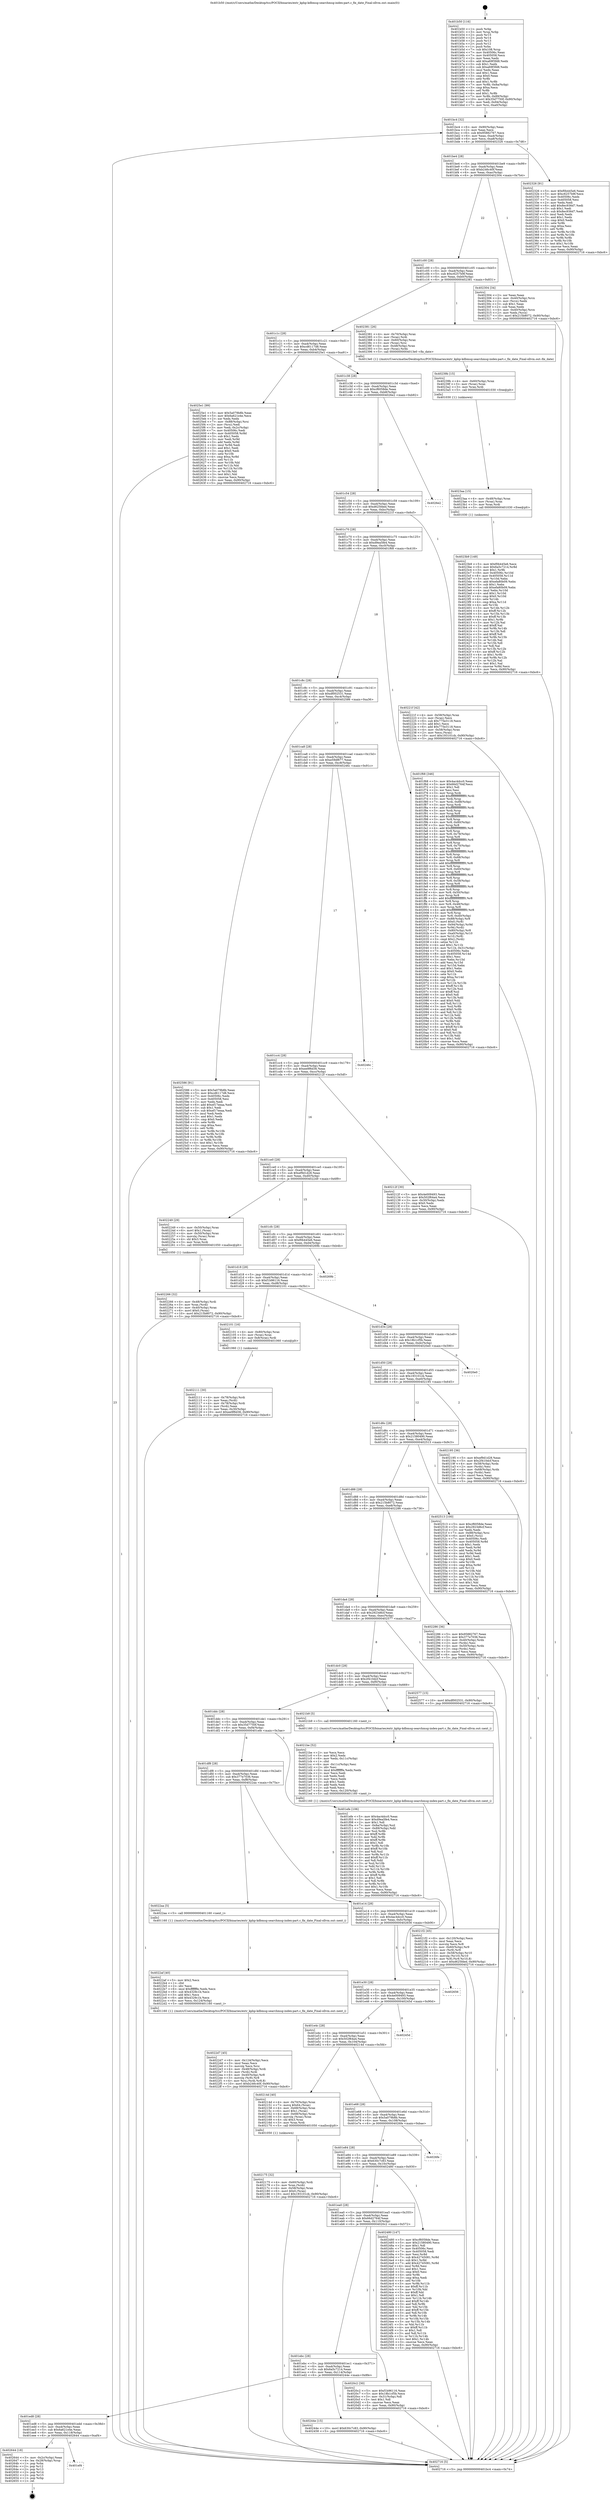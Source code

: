 digraph "0x401b50" {
  label = "0x401b50 (/mnt/c/Users/mathe/Desktop/tcc/POCII/binaries/extr_kphp-kdbmsg-searchmsg-index-part.c_fix_date_Final-ollvm.out::main(0))"
  labelloc = "t"
  node[shape=record]

  Entry [label="",width=0.3,height=0.3,shape=circle,fillcolor=black,style=filled]
  "0x401bc4" [label="{
     0x401bc4 [32]\l
     | [instrs]\l
     &nbsp;&nbsp;0x401bc4 \<+6\>: mov -0x90(%rbp),%eax\l
     &nbsp;&nbsp;0x401bca \<+2\>: mov %eax,%ecx\l
     &nbsp;&nbsp;0x401bcc \<+6\>: sub $0x95882767,%ecx\l
     &nbsp;&nbsp;0x401bd2 \<+6\>: mov %eax,-0xa4(%rbp)\l
     &nbsp;&nbsp;0x401bd8 \<+6\>: mov %ecx,-0xa8(%rbp)\l
     &nbsp;&nbsp;0x401bde \<+6\>: je 0000000000402326 \<main+0x7d6\>\l
  }"]
  "0x402326" [label="{
     0x402326 [91]\l
     | [instrs]\l
     &nbsp;&nbsp;0x402326 \<+5\>: mov $0xf0b445e6,%eax\l
     &nbsp;&nbsp;0x40232b \<+5\>: mov $0xc6257b9f,%ecx\l
     &nbsp;&nbsp;0x402330 \<+7\>: mov 0x40506c,%edx\l
     &nbsp;&nbsp;0x402337 \<+7\>: mov 0x405058,%esi\l
     &nbsp;&nbsp;0x40233e \<+2\>: mov %edx,%edi\l
     &nbsp;&nbsp;0x402340 \<+6\>: add $0x8ec936d7,%edi\l
     &nbsp;&nbsp;0x402346 \<+3\>: sub $0x1,%edi\l
     &nbsp;&nbsp;0x402349 \<+6\>: sub $0x8ec936d7,%edi\l
     &nbsp;&nbsp;0x40234f \<+3\>: imul %edi,%edx\l
     &nbsp;&nbsp;0x402352 \<+3\>: and $0x1,%edx\l
     &nbsp;&nbsp;0x402355 \<+3\>: cmp $0x0,%edx\l
     &nbsp;&nbsp;0x402358 \<+4\>: sete %r8b\l
     &nbsp;&nbsp;0x40235c \<+3\>: cmp $0xa,%esi\l
     &nbsp;&nbsp;0x40235f \<+4\>: setl %r9b\l
     &nbsp;&nbsp;0x402363 \<+3\>: mov %r8b,%r10b\l
     &nbsp;&nbsp;0x402366 \<+3\>: and %r9b,%r10b\l
     &nbsp;&nbsp;0x402369 \<+3\>: xor %r9b,%r8b\l
     &nbsp;&nbsp;0x40236c \<+3\>: or %r8b,%r10b\l
     &nbsp;&nbsp;0x40236f \<+4\>: test $0x1,%r10b\l
     &nbsp;&nbsp;0x402373 \<+3\>: cmovne %ecx,%eax\l
     &nbsp;&nbsp;0x402376 \<+6\>: mov %eax,-0x90(%rbp)\l
     &nbsp;&nbsp;0x40237c \<+5\>: jmp 0000000000402716 \<main+0xbc6\>\l
  }"]
  "0x401be4" [label="{
     0x401be4 [28]\l
     | [instrs]\l
     &nbsp;&nbsp;0x401be4 \<+5\>: jmp 0000000000401be9 \<main+0x99\>\l
     &nbsp;&nbsp;0x401be9 \<+6\>: mov -0xa4(%rbp),%eax\l
     &nbsp;&nbsp;0x401bef \<+5\>: sub $0xb246c40f,%eax\l
     &nbsp;&nbsp;0x401bf4 \<+6\>: mov %eax,-0xac(%rbp)\l
     &nbsp;&nbsp;0x401bfa \<+6\>: je 0000000000402304 \<main+0x7b4\>\l
  }"]
  Exit [label="",width=0.3,height=0.3,shape=circle,fillcolor=black,style=filled,peripheries=2]
  "0x402304" [label="{
     0x402304 [34]\l
     | [instrs]\l
     &nbsp;&nbsp;0x402304 \<+2\>: xor %eax,%eax\l
     &nbsp;&nbsp;0x402306 \<+4\>: mov -0x40(%rbp),%rcx\l
     &nbsp;&nbsp;0x40230a \<+2\>: mov (%rcx),%edx\l
     &nbsp;&nbsp;0x40230c \<+3\>: sub $0x1,%eax\l
     &nbsp;&nbsp;0x40230f \<+2\>: sub %eax,%edx\l
     &nbsp;&nbsp;0x402311 \<+4\>: mov -0x40(%rbp),%rcx\l
     &nbsp;&nbsp;0x402315 \<+2\>: mov %edx,(%rcx)\l
     &nbsp;&nbsp;0x402317 \<+10\>: movl $0x215b8072,-0x90(%rbp)\l
     &nbsp;&nbsp;0x402321 \<+5\>: jmp 0000000000402716 \<main+0xbc6\>\l
  }"]
  "0x401c00" [label="{
     0x401c00 [28]\l
     | [instrs]\l
     &nbsp;&nbsp;0x401c00 \<+5\>: jmp 0000000000401c05 \<main+0xb5\>\l
     &nbsp;&nbsp;0x401c05 \<+6\>: mov -0xa4(%rbp),%eax\l
     &nbsp;&nbsp;0x401c0b \<+5\>: sub $0xc6257b9f,%eax\l
     &nbsp;&nbsp;0x401c10 \<+6\>: mov %eax,-0xb0(%rbp)\l
     &nbsp;&nbsp;0x401c16 \<+6\>: je 0000000000402381 \<main+0x831\>\l
  }"]
  "0x401ef4" [label="{
     0x401ef4\l
  }", style=dashed]
  "0x402381" [label="{
     0x402381 [26]\l
     | [instrs]\l
     &nbsp;&nbsp;0x402381 \<+4\>: mov -0x70(%rbp),%rax\l
     &nbsp;&nbsp;0x402385 \<+3\>: mov (%rax),%rdi\l
     &nbsp;&nbsp;0x402388 \<+4\>: mov -0x60(%rbp),%rax\l
     &nbsp;&nbsp;0x40238c \<+3\>: mov (%rax),%rsi\l
     &nbsp;&nbsp;0x40238f \<+4\>: mov -0x48(%rbp),%rax\l
     &nbsp;&nbsp;0x402393 \<+3\>: mov (%rax),%rdx\l
     &nbsp;&nbsp;0x402396 \<+5\>: call 00000000004013e0 \<fix_date\>\l
     | [calls]\l
     &nbsp;&nbsp;0x4013e0 \{1\} (/mnt/c/Users/mathe/Desktop/tcc/POCII/binaries/extr_kphp-kdbmsg-searchmsg-index-part.c_fix_date_Final-ollvm.out::fix_date)\l
  }"]
  "0x401c1c" [label="{
     0x401c1c [28]\l
     | [instrs]\l
     &nbsp;&nbsp;0x401c1c \<+5\>: jmp 0000000000401c21 \<main+0xd1\>\l
     &nbsp;&nbsp;0x401c21 \<+6\>: mov -0xa4(%rbp),%eax\l
     &nbsp;&nbsp;0x401c27 \<+5\>: sub $0xcd6117d8,%eax\l
     &nbsp;&nbsp;0x401c2c \<+6\>: mov %eax,-0xb4(%rbp)\l
     &nbsp;&nbsp;0x401c32 \<+6\>: je 00000000004025e1 \<main+0xa91\>\l
  }"]
  "0x402644" [label="{
     0x402644 [18]\l
     | [instrs]\l
     &nbsp;&nbsp;0x402644 \<+3\>: mov -0x2c(%rbp),%eax\l
     &nbsp;&nbsp;0x402647 \<+4\>: lea -0x28(%rbp),%rsp\l
     &nbsp;&nbsp;0x40264b \<+1\>: pop %rbx\l
     &nbsp;&nbsp;0x40264c \<+2\>: pop %r12\l
     &nbsp;&nbsp;0x40264e \<+2\>: pop %r13\l
     &nbsp;&nbsp;0x402650 \<+2\>: pop %r14\l
     &nbsp;&nbsp;0x402652 \<+2\>: pop %r15\l
     &nbsp;&nbsp;0x402654 \<+1\>: pop %rbp\l
     &nbsp;&nbsp;0x402655 \<+1\>: ret\l
  }"]
  "0x4025e1" [label="{
     0x4025e1 [99]\l
     | [instrs]\l
     &nbsp;&nbsp;0x4025e1 \<+5\>: mov $0x5a079b8b,%eax\l
     &nbsp;&nbsp;0x4025e6 \<+5\>: mov $0x6a621e4e,%ecx\l
     &nbsp;&nbsp;0x4025eb \<+2\>: xor %edx,%edx\l
     &nbsp;&nbsp;0x4025ed \<+7\>: mov -0x88(%rbp),%rsi\l
     &nbsp;&nbsp;0x4025f4 \<+2\>: mov (%rsi),%edi\l
     &nbsp;&nbsp;0x4025f6 \<+3\>: mov %edi,-0x2c(%rbp)\l
     &nbsp;&nbsp;0x4025f9 \<+7\>: mov 0x40506c,%edi\l
     &nbsp;&nbsp;0x402600 \<+8\>: mov 0x405058,%r8d\l
     &nbsp;&nbsp;0x402608 \<+3\>: sub $0x1,%edx\l
     &nbsp;&nbsp;0x40260b \<+3\>: mov %edi,%r9d\l
     &nbsp;&nbsp;0x40260e \<+3\>: add %edx,%r9d\l
     &nbsp;&nbsp;0x402611 \<+4\>: imul %r9d,%edi\l
     &nbsp;&nbsp;0x402615 \<+3\>: and $0x1,%edi\l
     &nbsp;&nbsp;0x402618 \<+3\>: cmp $0x0,%edi\l
     &nbsp;&nbsp;0x40261b \<+4\>: sete %r10b\l
     &nbsp;&nbsp;0x40261f \<+4\>: cmp $0xa,%r8d\l
     &nbsp;&nbsp;0x402623 \<+4\>: setl %r11b\l
     &nbsp;&nbsp;0x402627 \<+3\>: mov %r10b,%bl\l
     &nbsp;&nbsp;0x40262a \<+3\>: and %r11b,%bl\l
     &nbsp;&nbsp;0x40262d \<+3\>: xor %r11b,%r10b\l
     &nbsp;&nbsp;0x402630 \<+3\>: or %r10b,%bl\l
     &nbsp;&nbsp;0x402633 \<+3\>: test $0x1,%bl\l
     &nbsp;&nbsp;0x402636 \<+3\>: cmovne %ecx,%eax\l
     &nbsp;&nbsp;0x402639 \<+6\>: mov %eax,-0x90(%rbp)\l
     &nbsp;&nbsp;0x40263f \<+5\>: jmp 0000000000402716 \<main+0xbc6\>\l
  }"]
  "0x401c38" [label="{
     0x401c38 [28]\l
     | [instrs]\l
     &nbsp;&nbsp;0x401c38 \<+5\>: jmp 0000000000401c3d \<main+0xed\>\l
     &nbsp;&nbsp;0x401c3d \<+6\>: mov -0xa4(%rbp),%eax\l
     &nbsp;&nbsp;0x401c43 \<+5\>: sub $0xcf6058de,%eax\l
     &nbsp;&nbsp;0x401c48 \<+6\>: mov %eax,-0xb8(%rbp)\l
     &nbsp;&nbsp;0x401c4e \<+6\>: je 00000000004026e2 \<main+0xb92\>\l
  }"]
  "0x401ed8" [label="{
     0x401ed8 [28]\l
     | [instrs]\l
     &nbsp;&nbsp;0x401ed8 \<+5\>: jmp 0000000000401edd \<main+0x38d\>\l
     &nbsp;&nbsp;0x401edd \<+6\>: mov -0xa4(%rbp),%eax\l
     &nbsp;&nbsp;0x401ee3 \<+5\>: sub $0x6a621e4e,%eax\l
     &nbsp;&nbsp;0x401ee8 \<+6\>: mov %eax,-0x118(%rbp)\l
     &nbsp;&nbsp;0x401eee \<+6\>: je 0000000000402644 \<main+0xaf4\>\l
  }"]
  "0x4026e2" [label="{
     0x4026e2\l
  }", style=dashed]
  "0x401c54" [label="{
     0x401c54 [28]\l
     | [instrs]\l
     &nbsp;&nbsp;0x401c54 \<+5\>: jmp 0000000000401c59 \<main+0x109\>\l
     &nbsp;&nbsp;0x401c59 \<+6\>: mov -0xa4(%rbp),%eax\l
     &nbsp;&nbsp;0x401c5f \<+5\>: sub $0xd625fded,%eax\l
     &nbsp;&nbsp;0x401c64 \<+6\>: mov %eax,-0xbc(%rbp)\l
     &nbsp;&nbsp;0x401c6a \<+6\>: je 000000000040221f \<main+0x6cf\>\l
  }"]
  "0x40244e" [label="{
     0x40244e [15]\l
     | [instrs]\l
     &nbsp;&nbsp;0x40244e \<+10\>: movl $0x630c7c83,-0x90(%rbp)\l
     &nbsp;&nbsp;0x402458 \<+5\>: jmp 0000000000402716 \<main+0xbc6\>\l
  }"]
  "0x40221f" [label="{
     0x40221f [42]\l
     | [instrs]\l
     &nbsp;&nbsp;0x40221f \<+4\>: mov -0x58(%rbp),%rax\l
     &nbsp;&nbsp;0x402223 \<+2\>: mov (%rax),%ecx\l
     &nbsp;&nbsp;0x402225 \<+6\>: sub $0x775e3118,%ecx\l
     &nbsp;&nbsp;0x40222b \<+3\>: add $0x1,%ecx\l
     &nbsp;&nbsp;0x40222e \<+6\>: add $0x775e3118,%ecx\l
     &nbsp;&nbsp;0x402234 \<+4\>: mov -0x58(%rbp),%rax\l
     &nbsp;&nbsp;0x402238 \<+2\>: mov %ecx,(%rax)\l
     &nbsp;&nbsp;0x40223a \<+10\>: movl $0x193101cb,-0x90(%rbp)\l
     &nbsp;&nbsp;0x402244 \<+5\>: jmp 0000000000402716 \<main+0xbc6\>\l
  }"]
  "0x401c70" [label="{
     0x401c70 [28]\l
     | [instrs]\l
     &nbsp;&nbsp;0x401c70 \<+5\>: jmp 0000000000401c75 \<main+0x125\>\l
     &nbsp;&nbsp;0x401c75 \<+6\>: mov -0xa4(%rbp),%eax\l
     &nbsp;&nbsp;0x401c7b \<+5\>: sub $0xd9ea5fe4,%eax\l
     &nbsp;&nbsp;0x401c80 \<+6\>: mov %eax,-0xc0(%rbp)\l
     &nbsp;&nbsp;0x401c86 \<+6\>: je 0000000000401f68 \<main+0x418\>\l
  }"]
  "0x4023b9" [label="{
     0x4023b9 [149]\l
     | [instrs]\l
     &nbsp;&nbsp;0x4023b9 \<+5\>: mov $0xf0b445e6,%ecx\l
     &nbsp;&nbsp;0x4023be \<+6\>: mov $0x6a5c7214,%r8d\l
     &nbsp;&nbsp;0x4023c4 \<+3\>: mov $0x1,%r9b\l
     &nbsp;&nbsp;0x4023c7 \<+8\>: mov 0x40506c,%r10d\l
     &nbsp;&nbsp;0x4023cf \<+8\>: mov 0x405058,%r11d\l
     &nbsp;&nbsp;0x4023d7 \<+3\>: mov %r10d,%ebx\l
     &nbsp;&nbsp;0x4023da \<+6\>: add $0xefa80b09,%ebx\l
     &nbsp;&nbsp;0x4023e0 \<+3\>: sub $0x1,%ebx\l
     &nbsp;&nbsp;0x4023e3 \<+6\>: sub $0xefa80b09,%ebx\l
     &nbsp;&nbsp;0x4023e9 \<+4\>: imul %ebx,%r10d\l
     &nbsp;&nbsp;0x4023ed \<+4\>: and $0x1,%r10d\l
     &nbsp;&nbsp;0x4023f1 \<+4\>: cmp $0x0,%r10d\l
     &nbsp;&nbsp;0x4023f5 \<+4\>: sete %r14b\l
     &nbsp;&nbsp;0x4023f9 \<+4\>: cmp $0xa,%r11d\l
     &nbsp;&nbsp;0x4023fd \<+4\>: setl %r15b\l
     &nbsp;&nbsp;0x402401 \<+3\>: mov %r14b,%r12b\l
     &nbsp;&nbsp;0x402404 \<+4\>: xor $0xff,%r12b\l
     &nbsp;&nbsp;0x402408 \<+3\>: mov %r15b,%r13b\l
     &nbsp;&nbsp;0x40240b \<+4\>: xor $0xff,%r13b\l
     &nbsp;&nbsp;0x40240f \<+4\>: xor $0x1,%r9b\l
     &nbsp;&nbsp;0x402413 \<+3\>: mov %r12b,%al\l
     &nbsp;&nbsp;0x402416 \<+2\>: and $0xff,%al\l
     &nbsp;&nbsp;0x402418 \<+3\>: and %r9b,%r14b\l
     &nbsp;&nbsp;0x40241b \<+3\>: mov %r13b,%dl\l
     &nbsp;&nbsp;0x40241e \<+3\>: and $0xff,%dl\l
     &nbsp;&nbsp;0x402421 \<+3\>: and %r9b,%r15b\l
     &nbsp;&nbsp;0x402424 \<+3\>: or %r14b,%al\l
     &nbsp;&nbsp;0x402427 \<+3\>: or %r15b,%dl\l
     &nbsp;&nbsp;0x40242a \<+2\>: xor %dl,%al\l
     &nbsp;&nbsp;0x40242c \<+3\>: or %r13b,%r12b\l
     &nbsp;&nbsp;0x40242f \<+4\>: xor $0xff,%r12b\l
     &nbsp;&nbsp;0x402433 \<+4\>: or $0x1,%r9b\l
     &nbsp;&nbsp;0x402437 \<+3\>: and %r9b,%r12b\l
     &nbsp;&nbsp;0x40243a \<+3\>: or %r12b,%al\l
     &nbsp;&nbsp;0x40243d \<+2\>: test $0x1,%al\l
     &nbsp;&nbsp;0x40243f \<+4\>: cmovne %r8d,%ecx\l
     &nbsp;&nbsp;0x402443 \<+6\>: mov %ecx,-0x90(%rbp)\l
     &nbsp;&nbsp;0x402449 \<+5\>: jmp 0000000000402716 \<main+0xbc6\>\l
  }"]
  "0x401f68" [label="{
     0x401f68 [346]\l
     | [instrs]\l
     &nbsp;&nbsp;0x401f68 \<+5\>: mov $0x4ac4dcc0,%eax\l
     &nbsp;&nbsp;0x401f6d \<+5\>: mov $0x66d2764f,%ecx\l
     &nbsp;&nbsp;0x401f72 \<+2\>: mov $0x1,%dl\l
     &nbsp;&nbsp;0x401f74 \<+2\>: xor %esi,%esi\l
     &nbsp;&nbsp;0x401f76 \<+3\>: mov %rsp,%rdi\l
     &nbsp;&nbsp;0x401f79 \<+4\>: add $0xfffffffffffffff0,%rdi\l
     &nbsp;&nbsp;0x401f7d \<+3\>: mov %rdi,%rsp\l
     &nbsp;&nbsp;0x401f80 \<+7\>: mov %rdi,-0x88(%rbp)\l
     &nbsp;&nbsp;0x401f87 \<+3\>: mov %rsp,%rdi\l
     &nbsp;&nbsp;0x401f8a \<+4\>: add $0xfffffffffffffff0,%rdi\l
     &nbsp;&nbsp;0x401f8e \<+3\>: mov %rdi,%rsp\l
     &nbsp;&nbsp;0x401f91 \<+3\>: mov %rsp,%r8\l
     &nbsp;&nbsp;0x401f94 \<+4\>: add $0xfffffffffffffff0,%r8\l
     &nbsp;&nbsp;0x401f98 \<+3\>: mov %r8,%rsp\l
     &nbsp;&nbsp;0x401f9b \<+4\>: mov %r8,-0x80(%rbp)\l
     &nbsp;&nbsp;0x401f9f \<+3\>: mov %rsp,%r8\l
     &nbsp;&nbsp;0x401fa2 \<+4\>: add $0xfffffffffffffff0,%r8\l
     &nbsp;&nbsp;0x401fa6 \<+3\>: mov %r8,%rsp\l
     &nbsp;&nbsp;0x401fa9 \<+4\>: mov %r8,-0x78(%rbp)\l
     &nbsp;&nbsp;0x401fad \<+3\>: mov %rsp,%r8\l
     &nbsp;&nbsp;0x401fb0 \<+4\>: add $0xfffffffffffffff0,%r8\l
     &nbsp;&nbsp;0x401fb4 \<+3\>: mov %r8,%rsp\l
     &nbsp;&nbsp;0x401fb7 \<+4\>: mov %r8,-0x70(%rbp)\l
     &nbsp;&nbsp;0x401fbb \<+3\>: mov %rsp,%r8\l
     &nbsp;&nbsp;0x401fbe \<+4\>: add $0xfffffffffffffff0,%r8\l
     &nbsp;&nbsp;0x401fc2 \<+3\>: mov %r8,%rsp\l
     &nbsp;&nbsp;0x401fc5 \<+4\>: mov %r8,-0x68(%rbp)\l
     &nbsp;&nbsp;0x401fc9 \<+3\>: mov %rsp,%r8\l
     &nbsp;&nbsp;0x401fcc \<+4\>: add $0xfffffffffffffff0,%r8\l
     &nbsp;&nbsp;0x401fd0 \<+3\>: mov %r8,%rsp\l
     &nbsp;&nbsp;0x401fd3 \<+4\>: mov %r8,-0x60(%rbp)\l
     &nbsp;&nbsp;0x401fd7 \<+3\>: mov %rsp,%r8\l
     &nbsp;&nbsp;0x401fda \<+4\>: add $0xfffffffffffffff0,%r8\l
     &nbsp;&nbsp;0x401fde \<+3\>: mov %r8,%rsp\l
     &nbsp;&nbsp;0x401fe1 \<+4\>: mov %r8,-0x58(%rbp)\l
     &nbsp;&nbsp;0x401fe5 \<+3\>: mov %rsp,%r8\l
     &nbsp;&nbsp;0x401fe8 \<+4\>: add $0xfffffffffffffff0,%r8\l
     &nbsp;&nbsp;0x401fec \<+3\>: mov %r8,%rsp\l
     &nbsp;&nbsp;0x401fef \<+4\>: mov %r8,-0x50(%rbp)\l
     &nbsp;&nbsp;0x401ff3 \<+3\>: mov %rsp,%r8\l
     &nbsp;&nbsp;0x401ff6 \<+4\>: add $0xfffffffffffffff0,%r8\l
     &nbsp;&nbsp;0x401ffa \<+3\>: mov %r8,%rsp\l
     &nbsp;&nbsp;0x401ffd \<+4\>: mov %r8,-0x48(%rbp)\l
     &nbsp;&nbsp;0x402001 \<+3\>: mov %rsp,%r8\l
     &nbsp;&nbsp;0x402004 \<+4\>: add $0xfffffffffffffff0,%r8\l
     &nbsp;&nbsp;0x402008 \<+3\>: mov %r8,%rsp\l
     &nbsp;&nbsp;0x40200b \<+4\>: mov %r8,-0x40(%rbp)\l
     &nbsp;&nbsp;0x40200f \<+7\>: mov -0x88(%rbp),%r8\l
     &nbsp;&nbsp;0x402016 \<+7\>: movl $0x0,(%r8)\l
     &nbsp;&nbsp;0x40201d \<+7\>: mov -0x94(%rbp),%r9d\l
     &nbsp;&nbsp;0x402024 \<+3\>: mov %r9d,(%rdi)\l
     &nbsp;&nbsp;0x402027 \<+4\>: mov -0x80(%rbp),%r8\l
     &nbsp;&nbsp;0x40202b \<+7\>: mov -0xa0(%rbp),%r10\l
     &nbsp;&nbsp;0x402032 \<+3\>: mov %r10,(%r8)\l
     &nbsp;&nbsp;0x402035 \<+3\>: cmpl $0x2,(%rdi)\l
     &nbsp;&nbsp;0x402038 \<+4\>: setne %r11b\l
     &nbsp;&nbsp;0x40203c \<+4\>: and $0x1,%r11b\l
     &nbsp;&nbsp;0x402040 \<+4\>: mov %r11b,-0x31(%rbp)\l
     &nbsp;&nbsp;0x402044 \<+7\>: mov 0x40506c,%ebx\l
     &nbsp;&nbsp;0x40204b \<+8\>: mov 0x405058,%r14d\l
     &nbsp;&nbsp;0x402053 \<+3\>: sub $0x1,%esi\l
     &nbsp;&nbsp;0x402056 \<+3\>: mov %ebx,%r15d\l
     &nbsp;&nbsp;0x402059 \<+3\>: add %esi,%r15d\l
     &nbsp;&nbsp;0x40205c \<+4\>: imul %r15d,%ebx\l
     &nbsp;&nbsp;0x402060 \<+3\>: and $0x1,%ebx\l
     &nbsp;&nbsp;0x402063 \<+3\>: cmp $0x0,%ebx\l
     &nbsp;&nbsp;0x402066 \<+4\>: sete %r11b\l
     &nbsp;&nbsp;0x40206a \<+4\>: cmp $0xa,%r14d\l
     &nbsp;&nbsp;0x40206e \<+4\>: setl %r12b\l
     &nbsp;&nbsp;0x402072 \<+3\>: mov %r11b,%r13b\l
     &nbsp;&nbsp;0x402075 \<+4\>: xor $0xff,%r13b\l
     &nbsp;&nbsp;0x402079 \<+3\>: mov %r12b,%sil\l
     &nbsp;&nbsp;0x40207c \<+4\>: xor $0xff,%sil\l
     &nbsp;&nbsp;0x402080 \<+3\>: xor $0x0,%dl\l
     &nbsp;&nbsp;0x402083 \<+3\>: mov %r13b,%dil\l
     &nbsp;&nbsp;0x402086 \<+4\>: and $0x0,%dil\l
     &nbsp;&nbsp;0x40208a \<+3\>: and %dl,%r11b\l
     &nbsp;&nbsp;0x40208d \<+3\>: mov %sil,%r8b\l
     &nbsp;&nbsp;0x402090 \<+4\>: and $0x0,%r8b\l
     &nbsp;&nbsp;0x402094 \<+3\>: and %dl,%r12b\l
     &nbsp;&nbsp;0x402097 \<+3\>: or %r11b,%dil\l
     &nbsp;&nbsp;0x40209a \<+3\>: or %r12b,%r8b\l
     &nbsp;&nbsp;0x40209d \<+3\>: xor %r8b,%dil\l
     &nbsp;&nbsp;0x4020a0 \<+3\>: or %sil,%r13b\l
     &nbsp;&nbsp;0x4020a3 \<+4\>: xor $0xff,%r13b\l
     &nbsp;&nbsp;0x4020a7 \<+3\>: or $0x0,%dl\l
     &nbsp;&nbsp;0x4020aa \<+3\>: and %dl,%r13b\l
     &nbsp;&nbsp;0x4020ad \<+3\>: or %r13b,%dil\l
     &nbsp;&nbsp;0x4020b0 \<+4\>: test $0x1,%dil\l
     &nbsp;&nbsp;0x4020b4 \<+3\>: cmovne %ecx,%eax\l
     &nbsp;&nbsp;0x4020b7 \<+6\>: mov %eax,-0x90(%rbp)\l
     &nbsp;&nbsp;0x4020bd \<+5\>: jmp 0000000000402716 \<main+0xbc6\>\l
  }"]
  "0x401c8c" [label="{
     0x401c8c [28]\l
     | [instrs]\l
     &nbsp;&nbsp;0x401c8c \<+5\>: jmp 0000000000401c91 \<main+0x141\>\l
     &nbsp;&nbsp;0x401c91 \<+6\>: mov -0xa4(%rbp),%eax\l
     &nbsp;&nbsp;0x401c97 \<+5\>: sub $0xdf002531,%eax\l
     &nbsp;&nbsp;0x401c9c \<+6\>: mov %eax,-0xc4(%rbp)\l
     &nbsp;&nbsp;0x401ca2 \<+6\>: je 0000000000402586 \<main+0xa36\>\l
  }"]
  "0x4023aa" [label="{
     0x4023aa [15]\l
     | [instrs]\l
     &nbsp;&nbsp;0x4023aa \<+4\>: mov -0x48(%rbp),%rax\l
     &nbsp;&nbsp;0x4023ae \<+3\>: mov (%rax),%rax\l
     &nbsp;&nbsp;0x4023b1 \<+3\>: mov %rax,%rdi\l
     &nbsp;&nbsp;0x4023b4 \<+5\>: call 0000000000401030 \<free@plt\>\l
     | [calls]\l
     &nbsp;&nbsp;0x401030 \{1\} (unknown)\l
  }"]
  "0x402586" [label="{
     0x402586 [91]\l
     | [instrs]\l
     &nbsp;&nbsp;0x402586 \<+5\>: mov $0x5a079b8b,%eax\l
     &nbsp;&nbsp;0x40258b \<+5\>: mov $0xcd6117d8,%ecx\l
     &nbsp;&nbsp;0x402590 \<+7\>: mov 0x40506c,%edx\l
     &nbsp;&nbsp;0x402597 \<+7\>: mov 0x405058,%esi\l
     &nbsp;&nbsp;0x40259e \<+2\>: mov %edx,%edi\l
     &nbsp;&nbsp;0x4025a0 \<+6\>: add $0xef17eeaa,%edi\l
     &nbsp;&nbsp;0x4025a6 \<+3\>: sub $0x1,%edi\l
     &nbsp;&nbsp;0x4025a9 \<+6\>: sub $0xef17eeaa,%edi\l
     &nbsp;&nbsp;0x4025af \<+3\>: imul %edi,%edx\l
     &nbsp;&nbsp;0x4025b2 \<+3\>: and $0x1,%edx\l
     &nbsp;&nbsp;0x4025b5 \<+3\>: cmp $0x0,%edx\l
     &nbsp;&nbsp;0x4025b8 \<+4\>: sete %r8b\l
     &nbsp;&nbsp;0x4025bc \<+3\>: cmp $0xa,%esi\l
     &nbsp;&nbsp;0x4025bf \<+4\>: setl %r9b\l
     &nbsp;&nbsp;0x4025c3 \<+3\>: mov %r8b,%r10b\l
     &nbsp;&nbsp;0x4025c6 \<+3\>: and %r9b,%r10b\l
     &nbsp;&nbsp;0x4025c9 \<+3\>: xor %r9b,%r8b\l
     &nbsp;&nbsp;0x4025cc \<+3\>: or %r8b,%r10b\l
     &nbsp;&nbsp;0x4025cf \<+4\>: test $0x1,%r10b\l
     &nbsp;&nbsp;0x4025d3 \<+3\>: cmovne %ecx,%eax\l
     &nbsp;&nbsp;0x4025d6 \<+6\>: mov %eax,-0x90(%rbp)\l
     &nbsp;&nbsp;0x4025dc \<+5\>: jmp 0000000000402716 \<main+0xbc6\>\l
  }"]
  "0x401ca8" [label="{
     0x401ca8 [28]\l
     | [instrs]\l
     &nbsp;&nbsp;0x401ca8 \<+5\>: jmp 0000000000401cad \<main+0x15d\>\l
     &nbsp;&nbsp;0x401cad \<+6\>: mov -0xa4(%rbp),%eax\l
     &nbsp;&nbsp;0x401cb3 \<+5\>: sub $0xe59df677,%eax\l
     &nbsp;&nbsp;0x401cb8 \<+6\>: mov %eax,-0xc8(%rbp)\l
     &nbsp;&nbsp;0x401cbe \<+6\>: je 000000000040246c \<main+0x91c\>\l
  }"]
  "0x40239b" [label="{
     0x40239b [15]\l
     | [instrs]\l
     &nbsp;&nbsp;0x40239b \<+4\>: mov -0x60(%rbp),%rax\l
     &nbsp;&nbsp;0x40239f \<+3\>: mov (%rax),%rax\l
     &nbsp;&nbsp;0x4023a2 \<+3\>: mov %rax,%rdi\l
     &nbsp;&nbsp;0x4023a5 \<+5\>: call 0000000000401030 \<free@plt\>\l
     | [calls]\l
     &nbsp;&nbsp;0x401030 \{1\} (unknown)\l
  }"]
  "0x40246c" [label="{
     0x40246c\l
  }", style=dashed]
  "0x401cc4" [label="{
     0x401cc4 [28]\l
     | [instrs]\l
     &nbsp;&nbsp;0x401cc4 \<+5\>: jmp 0000000000401cc9 \<main+0x179\>\l
     &nbsp;&nbsp;0x401cc9 \<+6\>: mov -0xa4(%rbp),%eax\l
     &nbsp;&nbsp;0x401ccf \<+5\>: sub $0xee9f6d36,%eax\l
     &nbsp;&nbsp;0x401cd4 \<+6\>: mov %eax,-0xcc(%rbp)\l
     &nbsp;&nbsp;0x401cda \<+6\>: je 000000000040212f \<main+0x5df\>\l
  }"]
  "0x4022d7" [label="{
     0x4022d7 [45]\l
     | [instrs]\l
     &nbsp;&nbsp;0x4022d7 \<+6\>: mov -0x124(%rbp),%ecx\l
     &nbsp;&nbsp;0x4022dd \<+3\>: imul %eax,%ecx\l
     &nbsp;&nbsp;0x4022e0 \<+3\>: movslq %ecx,%rsi\l
     &nbsp;&nbsp;0x4022e3 \<+4\>: mov -0x48(%rbp),%rdi\l
     &nbsp;&nbsp;0x4022e7 \<+3\>: mov (%rdi),%rdi\l
     &nbsp;&nbsp;0x4022ea \<+4\>: mov -0x40(%rbp),%r8\l
     &nbsp;&nbsp;0x4022ee \<+3\>: movslq (%r8),%r8\l
     &nbsp;&nbsp;0x4022f1 \<+4\>: mov %rsi,(%rdi,%r8,8)\l
     &nbsp;&nbsp;0x4022f5 \<+10\>: movl $0xb246c40f,-0x90(%rbp)\l
     &nbsp;&nbsp;0x4022ff \<+5\>: jmp 0000000000402716 \<main+0xbc6\>\l
  }"]
  "0x40212f" [label="{
     0x40212f [30]\l
     | [instrs]\l
     &nbsp;&nbsp;0x40212f \<+5\>: mov $0x4e009493,%eax\l
     &nbsp;&nbsp;0x402134 \<+5\>: mov $0x502f64a4,%ecx\l
     &nbsp;&nbsp;0x402139 \<+3\>: mov -0x30(%rbp),%edx\l
     &nbsp;&nbsp;0x40213c \<+3\>: cmp $0x0,%edx\l
     &nbsp;&nbsp;0x40213f \<+3\>: cmove %ecx,%eax\l
     &nbsp;&nbsp;0x402142 \<+6\>: mov %eax,-0x90(%rbp)\l
     &nbsp;&nbsp;0x402148 \<+5\>: jmp 0000000000402716 \<main+0xbc6\>\l
  }"]
  "0x401ce0" [label="{
     0x401ce0 [28]\l
     | [instrs]\l
     &nbsp;&nbsp;0x401ce0 \<+5\>: jmp 0000000000401ce5 \<main+0x195\>\l
     &nbsp;&nbsp;0x401ce5 \<+6\>: mov -0xa4(%rbp),%eax\l
     &nbsp;&nbsp;0x401ceb \<+5\>: sub $0xef9d1d28,%eax\l
     &nbsp;&nbsp;0x401cf0 \<+6\>: mov %eax,-0xd0(%rbp)\l
     &nbsp;&nbsp;0x401cf6 \<+6\>: je 0000000000402249 \<main+0x6f9\>\l
  }"]
  "0x4022af" [label="{
     0x4022af [40]\l
     | [instrs]\l
     &nbsp;&nbsp;0x4022af \<+5\>: mov $0x2,%ecx\l
     &nbsp;&nbsp;0x4022b4 \<+1\>: cltd\l
     &nbsp;&nbsp;0x4022b5 \<+2\>: idiv %ecx\l
     &nbsp;&nbsp;0x4022b7 \<+6\>: imul $0xfffffffe,%edx,%ecx\l
     &nbsp;&nbsp;0x4022bd \<+6\>: sub $0x4329c1b,%ecx\l
     &nbsp;&nbsp;0x4022c3 \<+3\>: add $0x1,%ecx\l
     &nbsp;&nbsp;0x4022c6 \<+6\>: add $0x4329c1b,%ecx\l
     &nbsp;&nbsp;0x4022cc \<+6\>: mov %ecx,-0x124(%rbp)\l
     &nbsp;&nbsp;0x4022d2 \<+5\>: call 0000000000401160 \<next_i\>\l
     | [calls]\l
     &nbsp;&nbsp;0x401160 \{1\} (/mnt/c/Users/mathe/Desktop/tcc/POCII/binaries/extr_kphp-kdbmsg-searchmsg-index-part.c_fix_date_Final-ollvm.out::next_i)\l
  }"]
  "0x402249" [label="{
     0x402249 [29]\l
     | [instrs]\l
     &nbsp;&nbsp;0x402249 \<+4\>: mov -0x50(%rbp),%rax\l
     &nbsp;&nbsp;0x40224d \<+6\>: movl $0x1,(%rax)\l
     &nbsp;&nbsp;0x402253 \<+4\>: mov -0x50(%rbp),%rax\l
     &nbsp;&nbsp;0x402257 \<+3\>: movslq (%rax),%rax\l
     &nbsp;&nbsp;0x40225a \<+4\>: shl $0x3,%rax\l
     &nbsp;&nbsp;0x40225e \<+3\>: mov %rax,%rdi\l
     &nbsp;&nbsp;0x402261 \<+5\>: call 0000000000401050 \<malloc@plt\>\l
     | [calls]\l
     &nbsp;&nbsp;0x401050 \{1\} (unknown)\l
  }"]
  "0x401cfc" [label="{
     0x401cfc [28]\l
     | [instrs]\l
     &nbsp;&nbsp;0x401cfc \<+5\>: jmp 0000000000401d01 \<main+0x1b1\>\l
     &nbsp;&nbsp;0x401d01 \<+6\>: mov -0xa4(%rbp),%eax\l
     &nbsp;&nbsp;0x401d07 \<+5\>: sub $0xf0b445e6,%eax\l
     &nbsp;&nbsp;0x401d0c \<+6\>: mov %eax,-0xd4(%rbp)\l
     &nbsp;&nbsp;0x401d12 \<+6\>: je 000000000040269b \<main+0xb4b\>\l
  }"]
  "0x402266" [label="{
     0x402266 [32]\l
     | [instrs]\l
     &nbsp;&nbsp;0x402266 \<+4\>: mov -0x48(%rbp),%rdi\l
     &nbsp;&nbsp;0x40226a \<+3\>: mov %rax,(%rdi)\l
     &nbsp;&nbsp;0x40226d \<+4\>: mov -0x40(%rbp),%rax\l
     &nbsp;&nbsp;0x402271 \<+6\>: movl $0x0,(%rax)\l
     &nbsp;&nbsp;0x402277 \<+10\>: movl $0x215b8072,-0x90(%rbp)\l
     &nbsp;&nbsp;0x402281 \<+5\>: jmp 0000000000402716 \<main+0xbc6\>\l
  }"]
  "0x40269b" [label="{
     0x40269b\l
  }", style=dashed]
  "0x401d18" [label="{
     0x401d18 [28]\l
     | [instrs]\l
     &nbsp;&nbsp;0x401d18 \<+5\>: jmp 0000000000401d1d \<main+0x1cd\>\l
     &nbsp;&nbsp;0x401d1d \<+6\>: mov -0xa4(%rbp),%eax\l
     &nbsp;&nbsp;0x401d23 \<+5\>: sub $0xf1b96116,%eax\l
     &nbsp;&nbsp;0x401d28 \<+6\>: mov %eax,-0xd8(%rbp)\l
     &nbsp;&nbsp;0x401d2e \<+6\>: je 0000000000402101 \<main+0x5b1\>\l
  }"]
  "0x4021f2" [label="{
     0x4021f2 [45]\l
     | [instrs]\l
     &nbsp;&nbsp;0x4021f2 \<+6\>: mov -0x120(%rbp),%ecx\l
     &nbsp;&nbsp;0x4021f8 \<+3\>: imul %eax,%ecx\l
     &nbsp;&nbsp;0x4021fb \<+3\>: movslq %ecx,%r8\l
     &nbsp;&nbsp;0x4021fe \<+4\>: mov -0x60(%rbp),%r9\l
     &nbsp;&nbsp;0x402202 \<+3\>: mov (%r9),%r9\l
     &nbsp;&nbsp;0x402205 \<+4\>: mov -0x58(%rbp),%r10\l
     &nbsp;&nbsp;0x402209 \<+3\>: movslq (%r10),%r10\l
     &nbsp;&nbsp;0x40220c \<+4\>: mov %r8,(%r9,%r10,8)\l
     &nbsp;&nbsp;0x402210 \<+10\>: movl $0xd625fded,-0x90(%rbp)\l
     &nbsp;&nbsp;0x40221a \<+5\>: jmp 0000000000402716 \<main+0xbc6\>\l
  }"]
  "0x402101" [label="{
     0x402101 [16]\l
     | [instrs]\l
     &nbsp;&nbsp;0x402101 \<+4\>: mov -0x80(%rbp),%rax\l
     &nbsp;&nbsp;0x402105 \<+3\>: mov (%rax),%rax\l
     &nbsp;&nbsp;0x402108 \<+4\>: mov 0x8(%rax),%rdi\l
     &nbsp;&nbsp;0x40210c \<+5\>: call 0000000000401060 \<atoi@plt\>\l
     | [calls]\l
     &nbsp;&nbsp;0x401060 \{1\} (unknown)\l
  }"]
  "0x401d34" [label="{
     0x401d34 [28]\l
     | [instrs]\l
     &nbsp;&nbsp;0x401d34 \<+5\>: jmp 0000000000401d39 \<main+0x1e9\>\l
     &nbsp;&nbsp;0x401d39 \<+6\>: mov -0xa4(%rbp),%eax\l
     &nbsp;&nbsp;0x401d3f \<+5\>: sub $0x18b1cf5b,%eax\l
     &nbsp;&nbsp;0x401d44 \<+6\>: mov %eax,-0xdc(%rbp)\l
     &nbsp;&nbsp;0x401d4a \<+6\>: je 00000000004020e0 \<main+0x590\>\l
  }"]
  "0x4021be" [label="{
     0x4021be [52]\l
     | [instrs]\l
     &nbsp;&nbsp;0x4021be \<+2\>: xor %ecx,%ecx\l
     &nbsp;&nbsp;0x4021c0 \<+5\>: mov $0x2,%edx\l
     &nbsp;&nbsp;0x4021c5 \<+6\>: mov %edx,-0x11c(%rbp)\l
     &nbsp;&nbsp;0x4021cb \<+1\>: cltd\l
     &nbsp;&nbsp;0x4021cc \<+6\>: mov -0x11c(%rbp),%esi\l
     &nbsp;&nbsp;0x4021d2 \<+2\>: idiv %esi\l
     &nbsp;&nbsp;0x4021d4 \<+6\>: imul $0xfffffffe,%edx,%edx\l
     &nbsp;&nbsp;0x4021da \<+2\>: mov %ecx,%edi\l
     &nbsp;&nbsp;0x4021dc \<+2\>: sub %edx,%edi\l
     &nbsp;&nbsp;0x4021de \<+2\>: mov %ecx,%edx\l
     &nbsp;&nbsp;0x4021e0 \<+3\>: sub $0x1,%edx\l
     &nbsp;&nbsp;0x4021e3 \<+2\>: add %edx,%edi\l
     &nbsp;&nbsp;0x4021e5 \<+2\>: sub %edi,%ecx\l
     &nbsp;&nbsp;0x4021e7 \<+6\>: mov %ecx,-0x120(%rbp)\l
     &nbsp;&nbsp;0x4021ed \<+5\>: call 0000000000401160 \<next_i\>\l
     | [calls]\l
     &nbsp;&nbsp;0x401160 \{1\} (/mnt/c/Users/mathe/Desktop/tcc/POCII/binaries/extr_kphp-kdbmsg-searchmsg-index-part.c_fix_date_Final-ollvm.out::next_i)\l
  }"]
  "0x4020e0" [label="{
     0x4020e0\l
  }", style=dashed]
  "0x401d50" [label="{
     0x401d50 [28]\l
     | [instrs]\l
     &nbsp;&nbsp;0x401d50 \<+5\>: jmp 0000000000401d55 \<main+0x205\>\l
     &nbsp;&nbsp;0x401d55 \<+6\>: mov -0xa4(%rbp),%eax\l
     &nbsp;&nbsp;0x401d5b \<+5\>: sub $0x193101cb,%eax\l
     &nbsp;&nbsp;0x401d60 \<+6\>: mov %eax,-0xe0(%rbp)\l
     &nbsp;&nbsp;0x401d66 \<+6\>: je 0000000000402195 \<main+0x645\>\l
  }"]
  "0x402175" [label="{
     0x402175 [32]\l
     | [instrs]\l
     &nbsp;&nbsp;0x402175 \<+4\>: mov -0x60(%rbp),%rdi\l
     &nbsp;&nbsp;0x402179 \<+3\>: mov %rax,(%rdi)\l
     &nbsp;&nbsp;0x40217c \<+4\>: mov -0x58(%rbp),%rax\l
     &nbsp;&nbsp;0x402180 \<+6\>: movl $0x0,(%rax)\l
     &nbsp;&nbsp;0x402186 \<+10\>: movl $0x193101cb,-0x90(%rbp)\l
     &nbsp;&nbsp;0x402190 \<+5\>: jmp 0000000000402716 \<main+0xbc6\>\l
  }"]
  "0x402195" [label="{
     0x402195 [36]\l
     | [instrs]\l
     &nbsp;&nbsp;0x402195 \<+5\>: mov $0xef9d1d28,%eax\l
     &nbsp;&nbsp;0x40219a \<+5\>: mov $0x2f410dcf,%ecx\l
     &nbsp;&nbsp;0x40219f \<+4\>: mov -0x58(%rbp),%rdx\l
     &nbsp;&nbsp;0x4021a3 \<+2\>: mov (%rdx),%esi\l
     &nbsp;&nbsp;0x4021a5 \<+4\>: mov -0x68(%rbp),%rdx\l
     &nbsp;&nbsp;0x4021a9 \<+2\>: cmp (%rdx),%esi\l
     &nbsp;&nbsp;0x4021ab \<+3\>: cmovl %ecx,%eax\l
     &nbsp;&nbsp;0x4021ae \<+6\>: mov %eax,-0x90(%rbp)\l
     &nbsp;&nbsp;0x4021b4 \<+5\>: jmp 0000000000402716 \<main+0xbc6\>\l
  }"]
  "0x401d6c" [label="{
     0x401d6c [28]\l
     | [instrs]\l
     &nbsp;&nbsp;0x401d6c \<+5\>: jmp 0000000000401d71 \<main+0x221\>\l
     &nbsp;&nbsp;0x401d71 \<+6\>: mov -0xa4(%rbp),%eax\l
     &nbsp;&nbsp;0x401d77 \<+5\>: sub $0x21580490,%eax\l
     &nbsp;&nbsp;0x401d7c \<+6\>: mov %eax,-0xe4(%rbp)\l
     &nbsp;&nbsp;0x401d82 \<+6\>: je 0000000000402513 \<main+0x9c3\>\l
  }"]
  "0x402111" [label="{
     0x402111 [30]\l
     | [instrs]\l
     &nbsp;&nbsp;0x402111 \<+4\>: mov -0x78(%rbp),%rdi\l
     &nbsp;&nbsp;0x402115 \<+2\>: mov %eax,(%rdi)\l
     &nbsp;&nbsp;0x402117 \<+4\>: mov -0x78(%rbp),%rdi\l
     &nbsp;&nbsp;0x40211b \<+2\>: mov (%rdi),%eax\l
     &nbsp;&nbsp;0x40211d \<+3\>: mov %eax,-0x30(%rbp)\l
     &nbsp;&nbsp;0x402120 \<+10\>: movl $0xee9f6d36,-0x90(%rbp)\l
     &nbsp;&nbsp;0x40212a \<+5\>: jmp 0000000000402716 \<main+0xbc6\>\l
  }"]
  "0x402513" [label="{
     0x402513 [100]\l
     | [instrs]\l
     &nbsp;&nbsp;0x402513 \<+5\>: mov $0xcf6058de,%eax\l
     &nbsp;&nbsp;0x402518 \<+5\>: mov $0x2923d6cf,%ecx\l
     &nbsp;&nbsp;0x40251d \<+2\>: xor %edx,%edx\l
     &nbsp;&nbsp;0x40251f \<+7\>: mov -0x88(%rbp),%rsi\l
     &nbsp;&nbsp;0x402526 \<+6\>: movl $0x0,(%rsi)\l
     &nbsp;&nbsp;0x40252c \<+7\>: mov 0x40506c,%edi\l
     &nbsp;&nbsp;0x402533 \<+8\>: mov 0x405058,%r8d\l
     &nbsp;&nbsp;0x40253b \<+3\>: sub $0x1,%edx\l
     &nbsp;&nbsp;0x40253e \<+3\>: mov %edi,%r9d\l
     &nbsp;&nbsp;0x402541 \<+3\>: add %edx,%r9d\l
     &nbsp;&nbsp;0x402544 \<+4\>: imul %r9d,%edi\l
     &nbsp;&nbsp;0x402548 \<+3\>: and $0x1,%edi\l
     &nbsp;&nbsp;0x40254b \<+3\>: cmp $0x0,%edi\l
     &nbsp;&nbsp;0x40254e \<+4\>: sete %r10b\l
     &nbsp;&nbsp;0x402552 \<+4\>: cmp $0xa,%r8d\l
     &nbsp;&nbsp;0x402556 \<+4\>: setl %r11b\l
     &nbsp;&nbsp;0x40255a \<+3\>: mov %r10b,%bl\l
     &nbsp;&nbsp;0x40255d \<+3\>: and %r11b,%bl\l
     &nbsp;&nbsp;0x402560 \<+3\>: xor %r11b,%r10b\l
     &nbsp;&nbsp;0x402563 \<+3\>: or %r10b,%bl\l
     &nbsp;&nbsp;0x402566 \<+3\>: test $0x1,%bl\l
     &nbsp;&nbsp;0x402569 \<+3\>: cmovne %ecx,%eax\l
     &nbsp;&nbsp;0x40256c \<+6\>: mov %eax,-0x90(%rbp)\l
     &nbsp;&nbsp;0x402572 \<+5\>: jmp 0000000000402716 \<main+0xbc6\>\l
  }"]
  "0x401d88" [label="{
     0x401d88 [28]\l
     | [instrs]\l
     &nbsp;&nbsp;0x401d88 \<+5\>: jmp 0000000000401d8d \<main+0x23d\>\l
     &nbsp;&nbsp;0x401d8d \<+6\>: mov -0xa4(%rbp),%eax\l
     &nbsp;&nbsp;0x401d93 \<+5\>: sub $0x215b8072,%eax\l
     &nbsp;&nbsp;0x401d98 \<+6\>: mov %eax,-0xe8(%rbp)\l
     &nbsp;&nbsp;0x401d9e \<+6\>: je 0000000000402286 \<main+0x736\>\l
  }"]
  "0x401ebc" [label="{
     0x401ebc [28]\l
     | [instrs]\l
     &nbsp;&nbsp;0x401ebc \<+5\>: jmp 0000000000401ec1 \<main+0x371\>\l
     &nbsp;&nbsp;0x401ec1 \<+6\>: mov -0xa4(%rbp),%eax\l
     &nbsp;&nbsp;0x401ec7 \<+5\>: sub $0x6a5c7214,%eax\l
     &nbsp;&nbsp;0x401ecc \<+6\>: mov %eax,-0x114(%rbp)\l
     &nbsp;&nbsp;0x401ed2 \<+6\>: je 000000000040244e \<main+0x8fe\>\l
  }"]
  "0x402286" [label="{
     0x402286 [36]\l
     | [instrs]\l
     &nbsp;&nbsp;0x402286 \<+5\>: mov $0x95882767,%eax\l
     &nbsp;&nbsp;0x40228b \<+5\>: mov $0x377e7036,%ecx\l
     &nbsp;&nbsp;0x402290 \<+4\>: mov -0x40(%rbp),%rdx\l
     &nbsp;&nbsp;0x402294 \<+2\>: mov (%rdx),%esi\l
     &nbsp;&nbsp;0x402296 \<+4\>: mov -0x50(%rbp),%rdx\l
     &nbsp;&nbsp;0x40229a \<+2\>: cmp (%rdx),%esi\l
     &nbsp;&nbsp;0x40229c \<+3\>: cmovl %ecx,%eax\l
     &nbsp;&nbsp;0x40229f \<+6\>: mov %eax,-0x90(%rbp)\l
     &nbsp;&nbsp;0x4022a5 \<+5\>: jmp 0000000000402716 \<main+0xbc6\>\l
  }"]
  "0x401da4" [label="{
     0x401da4 [28]\l
     | [instrs]\l
     &nbsp;&nbsp;0x401da4 \<+5\>: jmp 0000000000401da9 \<main+0x259\>\l
     &nbsp;&nbsp;0x401da9 \<+6\>: mov -0xa4(%rbp),%eax\l
     &nbsp;&nbsp;0x401daf \<+5\>: sub $0x2923d6cf,%eax\l
     &nbsp;&nbsp;0x401db4 \<+6\>: mov %eax,-0xec(%rbp)\l
     &nbsp;&nbsp;0x401dba \<+6\>: je 0000000000402577 \<main+0xa27\>\l
  }"]
  "0x4020c2" [label="{
     0x4020c2 [30]\l
     | [instrs]\l
     &nbsp;&nbsp;0x4020c2 \<+5\>: mov $0xf1b96116,%eax\l
     &nbsp;&nbsp;0x4020c7 \<+5\>: mov $0x18b1cf5b,%ecx\l
     &nbsp;&nbsp;0x4020cc \<+3\>: mov -0x31(%rbp),%dl\l
     &nbsp;&nbsp;0x4020cf \<+3\>: test $0x1,%dl\l
     &nbsp;&nbsp;0x4020d2 \<+3\>: cmovne %ecx,%eax\l
     &nbsp;&nbsp;0x4020d5 \<+6\>: mov %eax,-0x90(%rbp)\l
     &nbsp;&nbsp;0x4020db \<+5\>: jmp 0000000000402716 \<main+0xbc6\>\l
  }"]
  "0x402577" [label="{
     0x402577 [15]\l
     | [instrs]\l
     &nbsp;&nbsp;0x402577 \<+10\>: movl $0xdf002531,-0x90(%rbp)\l
     &nbsp;&nbsp;0x402581 \<+5\>: jmp 0000000000402716 \<main+0xbc6\>\l
  }"]
  "0x401dc0" [label="{
     0x401dc0 [28]\l
     | [instrs]\l
     &nbsp;&nbsp;0x401dc0 \<+5\>: jmp 0000000000401dc5 \<main+0x275\>\l
     &nbsp;&nbsp;0x401dc5 \<+6\>: mov -0xa4(%rbp),%eax\l
     &nbsp;&nbsp;0x401dcb \<+5\>: sub $0x2f410dcf,%eax\l
     &nbsp;&nbsp;0x401dd0 \<+6\>: mov %eax,-0xf0(%rbp)\l
     &nbsp;&nbsp;0x401dd6 \<+6\>: je 00000000004021b9 \<main+0x669\>\l
  }"]
  "0x401ea0" [label="{
     0x401ea0 [28]\l
     | [instrs]\l
     &nbsp;&nbsp;0x401ea0 \<+5\>: jmp 0000000000401ea5 \<main+0x355\>\l
     &nbsp;&nbsp;0x401ea5 \<+6\>: mov -0xa4(%rbp),%eax\l
     &nbsp;&nbsp;0x401eab \<+5\>: sub $0x66d2764f,%eax\l
     &nbsp;&nbsp;0x401eb0 \<+6\>: mov %eax,-0x110(%rbp)\l
     &nbsp;&nbsp;0x401eb6 \<+6\>: je 00000000004020c2 \<main+0x572\>\l
  }"]
  "0x4021b9" [label="{
     0x4021b9 [5]\l
     | [instrs]\l
     &nbsp;&nbsp;0x4021b9 \<+5\>: call 0000000000401160 \<next_i\>\l
     | [calls]\l
     &nbsp;&nbsp;0x401160 \{1\} (/mnt/c/Users/mathe/Desktop/tcc/POCII/binaries/extr_kphp-kdbmsg-searchmsg-index-part.c_fix_date_Final-ollvm.out::next_i)\l
  }"]
  "0x401ddc" [label="{
     0x401ddc [28]\l
     | [instrs]\l
     &nbsp;&nbsp;0x401ddc \<+5\>: jmp 0000000000401de1 \<main+0x291\>\l
     &nbsp;&nbsp;0x401de1 \<+6\>: mov -0xa4(%rbp),%eax\l
     &nbsp;&nbsp;0x401de7 \<+5\>: sub $0x35d7750f,%eax\l
     &nbsp;&nbsp;0x401dec \<+6\>: mov %eax,-0xf4(%rbp)\l
     &nbsp;&nbsp;0x401df2 \<+6\>: je 0000000000401efe \<main+0x3ae\>\l
  }"]
  "0x402480" [label="{
     0x402480 [147]\l
     | [instrs]\l
     &nbsp;&nbsp;0x402480 \<+5\>: mov $0xcf6058de,%eax\l
     &nbsp;&nbsp;0x402485 \<+5\>: mov $0x21580490,%ecx\l
     &nbsp;&nbsp;0x40248a \<+2\>: mov $0x1,%dl\l
     &nbsp;&nbsp;0x40248c \<+7\>: mov 0x40506c,%esi\l
     &nbsp;&nbsp;0x402493 \<+7\>: mov 0x405058,%edi\l
     &nbsp;&nbsp;0x40249a \<+3\>: mov %esi,%r8d\l
     &nbsp;&nbsp;0x40249d \<+7\>: sub $0x42745081,%r8d\l
     &nbsp;&nbsp;0x4024a4 \<+4\>: sub $0x1,%r8d\l
     &nbsp;&nbsp;0x4024a8 \<+7\>: add $0x42745081,%r8d\l
     &nbsp;&nbsp;0x4024af \<+4\>: imul %r8d,%esi\l
     &nbsp;&nbsp;0x4024b3 \<+3\>: and $0x1,%esi\l
     &nbsp;&nbsp;0x4024b6 \<+3\>: cmp $0x0,%esi\l
     &nbsp;&nbsp;0x4024b9 \<+4\>: sete %r9b\l
     &nbsp;&nbsp;0x4024bd \<+3\>: cmp $0xa,%edi\l
     &nbsp;&nbsp;0x4024c0 \<+4\>: setl %r10b\l
     &nbsp;&nbsp;0x4024c4 \<+3\>: mov %r9b,%r11b\l
     &nbsp;&nbsp;0x4024c7 \<+4\>: xor $0xff,%r11b\l
     &nbsp;&nbsp;0x4024cb \<+3\>: mov %r10b,%bl\l
     &nbsp;&nbsp;0x4024ce \<+3\>: xor $0xff,%bl\l
     &nbsp;&nbsp;0x4024d1 \<+3\>: xor $0x1,%dl\l
     &nbsp;&nbsp;0x4024d4 \<+3\>: mov %r11b,%r14b\l
     &nbsp;&nbsp;0x4024d7 \<+4\>: and $0xff,%r14b\l
     &nbsp;&nbsp;0x4024db \<+3\>: and %dl,%r9b\l
     &nbsp;&nbsp;0x4024de \<+3\>: mov %bl,%r15b\l
     &nbsp;&nbsp;0x4024e1 \<+4\>: and $0xff,%r15b\l
     &nbsp;&nbsp;0x4024e5 \<+3\>: and %dl,%r10b\l
     &nbsp;&nbsp;0x4024e8 \<+3\>: or %r9b,%r14b\l
     &nbsp;&nbsp;0x4024eb \<+3\>: or %r10b,%r15b\l
     &nbsp;&nbsp;0x4024ee \<+3\>: xor %r15b,%r14b\l
     &nbsp;&nbsp;0x4024f1 \<+3\>: or %bl,%r11b\l
     &nbsp;&nbsp;0x4024f4 \<+4\>: xor $0xff,%r11b\l
     &nbsp;&nbsp;0x4024f8 \<+3\>: or $0x1,%dl\l
     &nbsp;&nbsp;0x4024fb \<+3\>: and %dl,%r11b\l
     &nbsp;&nbsp;0x4024fe \<+3\>: or %r11b,%r14b\l
     &nbsp;&nbsp;0x402501 \<+4\>: test $0x1,%r14b\l
     &nbsp;&nbsp;0x402505 \<+3\>: cmovne %ecx,%eax\l
     &nbsp;&nbsp;0x402508 \<+6\>: mov %eax,-0x90(%rbp)\l
     &nbsp;&nbsp;0x40250e \<+5\>: jmp 0000000000402716 \<main+0xbc6\>\l
  }"]
  "0x401efe" [label="{
     0x401efe [106]\l
     | [instrs]\l
     &nbsp;&nbsp;0x401efe \<+5\>: mov $0x4ac4dcc0,%eax\l
     &nbsp;&nbsp;0x401f03 \<+5\>: mov $0xd9ea5fe4,%ecx\l
     &nbsp;&nbsp;0x401f08 \<+2\>: mov $0x1,%dl\l
     &nbsp;&nbsp;0x401f0a \<+7\>: mov -0x8a(%rbp),%sil\l
     &nbsp;&nbsp;0x401f11 \<+7\>: mov -0x89(%rbp),%dil\l
     &nbsp;&nbsp;0x401f18 \<+3\>: mov %sil,%r8b\l
     &nbsp;&nbsp;0x401f1b \<+4\>: xor $0xff,%r8b\l
     &nbsp;&nbsp;0x401f1f \<+3\>: mov %dil,%r9b\l
     &nbsp;&nbsp;0x401f22 \<+4\>: xor $0xff,%r9b\l
     &nbsp;&nbsp;0x401f26 \<+3\>: xor $0x1,%dl\l
     &nbsp;&nbsp;0x401f29 \<+3\>: mov %r8b,%r10b\l
     &nbsp;&nbsp;0x401f2c \<+4\>: and $0xff,%r10b\l
     &nbsp;&nbsp;0x401f30 \<+3\>: and %dl,%sil\l
     &nbsp;&nbsp;0x401f33 \<+3\>: mov %r9b,%r11b\l
     &nbsp;&nbsp;0x401f36 \<+4\>: and $0xff,%r11b\l
     &nbsp;&nbsp;0x401f3a \<+3\>: and %dl,%dil\l
     &nbsp;&nbsp;0x401f3d \<+3\>: or %sil,%r10b\l
     &nbsp;&nbsp;0x401f40 \<+3\>: or %dil,%r11b\l
     &nbsp;&nbsp;0x401f43 \<+3\>: xor %r11b,%r10b\l
     &nbsp;&nbsp;0x401f46 \<+3\>: or %r9b,%r8b\l
     &nbsp;&nbsp;0x401f49 \<+4\>: xor $0xff,%r8b\l
     &nbsp;&nbsp;0x401f4d \<+3\>: or $0x1,%dl\l
     &nbsp;&nbsp;0x401f50 \<+3\>: and %dl,%r8b\l
     &nbsp;&nbsp;0x401f53 \<+3\>: or %r8b,%r10b\l
     &nbsp;&nbsp;0x401f56 \<+4\>: test $0x1,%r10b\l
     &nbsp;&nbsp;0x401f5a \<+3\>: cmovne %ecx,%eax\l
     &nbsp;&nbsp;0x401f5d \<+6\>: mov %eax,-0x90(%rbp)\l
     &nbsp;&nbsp;0x401f63 \<+5\>: jmp 0000000000402716 \<main+0xbc6\>\l
  }"]
  "0x401df8" [label="{
     0x401df8 [28]\l
     | [instrs]\l
     &nbsp;&nbsp;0x401df8 \<+5\>: jmp 0000000000401dfd \<main+0x2ad\>\l
     &nbsp;&nbsp;0x401dfd \<+6\>: mov -0xa4(%rbp),%eax\l
     &nbsp;&nbsp;0x401e03 \<+5\>: sub $0x377e7036,%eax\l
     &nbsp;&nbsp;0x401e08 \<+6\>: mov %eax,-0xf8(%rbp)\l
     &nbsp;&nbsp;0x401e0e \<+6\>: je 00000000004022aa \<main+0x75a\>\l
  }"]
  "0x402716" [label="{
     0x402716 [5]\l
     | [instrs]\l
     &nbsp;&nbsp;0x402716 \<+5\>: jmp 0000000000401bc4 \<main+0x74\>\l
  }"]
  "0x401b50" [label="{
     0x401b50 [116]\l
     | [instrs]\l
     &nbsp;&nbsp;0x401b50 \<+1\>: push %rbp\l
     &nbsp;&nbsp;0x401b51 \<+3\>: mov %rsp,%rbp\l
     &nbsp;&nbsp;0x401b54 \<+2\>: push %r15\l
     &nbsp;&nbsp;0x401b56 \<+2\>: push %r14\l
     &nbsp;&nbsp;0x401b58 \<+2\>: push %r13\l
     &nbsp;&nbsp;0x401b5a \<+2\>: push %r12\l
     &nbsp;&nbsp;0x401b5c \<+1\>: push %rbx\l
     &nbsp;&nbsp;0x401b5d \<+7\>: sub $0x108,%rsp\l
     &nbsp;&nbsp;0x401b64 \<+7\>: mov 0x40506c,%eax\l
     &nbsp;&nbsp;0x401b6b \<+7\>: mov 0x405058,%ecx\l
     &nbsp;&nbsp;0x401b72 \<+2\>: mov %eax,%edx\l
     &nbsp;&nbsp;0x401b74 \<+6\>: add $0xa69f3fd8,%edx\l
     &nbsp;&nbsp;0x401b7a \<+3\>: sub $0x1,%edx\l
     &nbsp;&nbsp;0x401b7d \<+6\>: sub $0xa69f3fd8,%edx\l
     &nbsp;&nbsp;0x401b83 \<+3\>: imul %edx,%eax\l
     &nbsp;&nbsp;0x401b86 \<+3\>: and $0x1,%eax\l
     &nbsp;&nbsp;0x401b89 \<+3\>: cmp $0x0,%eax\l
     &nbsp;&nbsp;0x401b8c \<+4\>: sete %r8b\l
     &nbsp;&nbsp;0x401b90 \<+4\>: and $0x1,%r8b\l
     &nbsp;&nbsp;0x401b94 \<+7\>: mov %r8b,-0x8a(%rbp)\l
     &nbsp;&nbsp;0x401b9b \<+3\>: cmp $0xa,%ecx\l
     &nbsp;&nbsp;0x401b9e \<+4\>: setl %r8b\l
     &nbsp;&nbsp;0x401ba2 \<+4\>: and $0x1,%r8b\l
     &nbsp;&nbsp;0x401ba6 \<+7\>: mov %r8b,-0x89(%rbp)\l
     &nbsp;&nbsp;0x401bad \<+10\>: movl $0x35d7750f,-0x90(%rbp)\l
     &nbsp;&nbsp;0x401bb7 \<+6\>: mov %edi,-0x94(%rbp)\l
     &nbsp;&nbsp;0x401bbd \<+7\>: mov %rsi,-0xa0(%rbp)\l
  }"]
  "0x401e84" [label="{
     0x401e84 [28]\l
     | [instrs]\l
     &nbsp;&nbsp;0x401e84 \<+5\>: jmp 0000000000401e89 \<main+0x339\>\l
     &nbsp;&nbsp;0x401e89 \<+6\>: mov -0xa4(%rbp),%eax\l
     &nbsp;&nbsp;0x401e8f \<+5\>: sub $0x630c7c83,%eax\l
     &nbsp;&nbsp;0x401e94 \<+6\>: mov %eax,-0x10c(%rbp)\l
     &nbsp;&nbsp;0x401e9a \<+6\>: je 0000000000402480 \<main+0x930\>\l
  }"]
  "0x4026fe" [label="{
     0x4026fe\l
  }", style=dashed]
  "0x4022aa" [label="{
     0x4022aa [5]\l
     | [instrs]\l
     &nbsp;&nbsp;0x4022aa \<+5\>: call 0000000000401160 \<next_i\>\l
     | [calls]\l
     &nbsp;&nbsp;0x401160 \{1\} (/mnt/c/Users/mathe/Desktop/tcc/POCII/binaries/extr_kphp-kdbmsg-searchmsg-index-part.c_fix_date_Final-ollvm.out::next_i)\l
  }"]
  "0x401e14" [label="{
     0x401e14 [28]\l
     | [instrs]\l
     &nbsp;&nbsp;0x401e14 \<+5\>: jmp 0000000000401e19 \<main+0x2c9\>\l
     &nbsp;&nbsp;0x401e19 \<+6\>: mov -0xa4(%rbp),%eax\l
     &nbsp;&nbsp;0x401e1f \<+5\>: sub $0x4ac4dcc0,%eax\l
     &nbsp;&nbsp;0x401e24 \<+6\>: mov %eax,-0xfc(%rbp)\l
     &nbsp;&nbsp;0x401e2a \<+6\>: je 0000000000402656 \<main+0xb06\>\l
  }"]
  "0x401e68" [label="{
     0x401e68 [28]\l
     | [instrs]\l
     &nbsp;&nbsp;0x401e68 \<+5\>: jmp 0000000000401e6d \<main+0x31d\>\l
     &nbsp;&nbsp;0x401e6d \<+6\>: mov -0xa4(%rbp),%eax\l
     &nbsp;&nbsp;0x401e73 \<+5\>: sub $0x5a079b8b,%eax\l
     &nbsp;&nbsp;0x401e78 \<+6\>: mov %eax,-0x108(%rbp)\l
     &nbsp;&nbsp;0x401e7e \<+6\>: je 00000000004026fe \<main+0xbae\>\l
  }"]
  "0x402656" [label="{
     0x402656\l
  }", style=dashed]
  "0x401e30" [label="{
     0x401e30 [28]\l
     | [instrs]\l
     &nbsp;&nbsp;0x401e30 \<+5\>: jmp 0000000000401e35 \<main+0x2e5\>\l
     &nbsp;&nbsp;0x401e35 \<+6\>: mov -0xa4(%rbp),%eax\l
     &nbsp;&nbsp;0x401e3b \<+5\>: sub $0x4e009493,%eax\l
     &nbsp;&nbsp;0x401e40 \<+6\>: mov %eax,-0x100(%rbp)\l
     &nbsp;&nbsp;0x401e46 \<+6\>: je 000000000040245d \<main+0x90d\>\l
  }"]
  "0x40214d" [label="{
     0x40214d [40]\l
     | [instrs]\l
     &nbsp;&nbsp;0x40214d \<+4\>: mov -0x70(%rbp),%rax\l
     &nbsp;&nbsp;0x402151 \<+7\>: movq $0x64,(%rax)\l
     &nbsp;&nbsp;0x402158 \<+4\>: mov -0x68(%rbp),%rax\l
     &nbsp;&nbsp;0x40215c \<+6\>: movl $0x1,(%rax)\l
     &nbsp;&nbsp;0x402162 \<+4\>: mov -0x68(%rbp),%rax\l
     &nbsp;&nbsp;0x402166 \<+3\>: movslq (%rax),%rax\l
     &nbsp;&nbsp;0x402169 \<+4\>: shl $0x3,%rax\l
     &nbsp;&nbsp;0x40216d \<+3\>: mov %rax,%rdi\l
     &nbsp;&nbsp;0x402170 \<+5\>: call 0000000000401050 \<malloc@plt\>\l
     | [calls]\l
     &nbsp;&nbsp;0x401050 \{1\} (unknown)\l
  }"]
  "0x40245d" [label="{
     0x40245d\l
  }", style=dashed]
  "0x401e4c" [label="{
     0x401e4c [28]\l
     | [instrs]\l
     &nbsp;&nbsp;0x401e4c \<+5\>: jmp 0000000000401e51 \<main+0x301\>\l
     &nbsp;&nbsp;0x401e51 \<+6\>: mov -0xa4(%rbp),%eax\l
     &nbsp;&nbsp;0x401e57 \<+5\>: sub $0x502f64a4,%eax\l
     &nbsp;&nbsp;0x401e5c \<+6\>: mov %eax,-0x104(%rbp)\l
     &nbsp;&nbsp;0x401e62 \<+6\>: je 000000000040214d \<main+0x5fd\>\l
  }"]
  Entry -> "0x401b50" [label=" 1"]
  "0x401bc4" -> "0x402326" [label=" 1"]
  "0x401bc4" -> "0x401be4" [label=" 23"]
  "0x402644" -> Exit [label=" 1"]
  "0x401be4" -> "0x402304" [label=" 1"]
  "0x401be4" -> "0x401c00" [label=" 22"]
  "0x401ed8" -> "0x401ef4" [label=" 0"]
  "0x401c00" -> "0x402381" [label=" 1"]
  "0x401c00" -> "0x401c1c" [label=" 21"]
  "0x401ed8" -> "0x402644" [label=" 1"]
  "0x401c1c" -> "0x4025e1" [label=" 1"]
  "0x401c1c" -> "0x401c38" [label=" 20"]
  "0x4025e1" -> "0x402716" [label=" 1"]
  "0x401c38" -> "0x4026e2" [label=" 0"]
  "0x401c38" -> "0x401c54" [label=" 20"]
  "0x402586" -> "0x402716" [label=" 1"]
  "0x401c54" -> "0x40221f" [label=" 1"]
  "0x401c54" -> "0x401c70" [label=" 19"]
  "0x402577" -> "0x402716" [label=" 1"]
  "0x401c70" -> "0x401f68" [label=" 1"]
  "0x401c70" -> "0x401c8c" [label=" 18"]
  "0x402480" -> "0x402716" [label=" 1"]
  "0x401c8c" -> "0x402586" [label=" 1"]
  "0x401c8c" -> "0x401ca8" [label=" 17"]
  "0x40244e" -> "0x402716" [label=" 1"]
  "0x401ca8" -> "0x40246c" [label=" 0"]
  "0x401ca8" -> "0x401cc4" [label=" 17"]
  "0x401ebc" -> "0x401ed8" [label=" 1"]
  "0x401cc4" -> "0x40212f" [label=" 1"]
  "0x401cc4" -> "0x401ce0" [label=" 16"]
  "0x401ebc" -> "0x40244e" [label=" 1"]
  "0x401ce0" -> "0x402249" [label=" 1"]
  "0x401ce0" -> "0x401cfc" [label=" 15"]
  "0x402513" -> "0x402716" [label=" 1"]
  "0x401cfc" -> "0x40269b" [label=" 0"]
  "0x401cfc" -> "0x401d18" [label=" 15"]
  "0x4023b9" -> "0x402716" [label=" 1"]
  "0x401d18" -> "0x402101" [label=" 1"]
  "0x401d18" -> "0x401d34" [label=" 14"]
  "0x4023aa" -> "0x4023b9" [label=" 1"]
  "0x401d34" -> "0x4020e0" [label=" 0"]
  "0x401d34" -> "0x401d50" [label=" 14"]
  "0x40239b" -> "0x4023aa" [label=" 1"]
  "0x401d50" -> "0x402195" [label=" 2"]
  "0x401d50" -> "0x401d6c" [label=" 12"]
  "0x402381" -> "0x40239b" [label=" 1"]
  "0x401d6c" -> "0x402513" [label=" 1"]
  "0x401d6c" -> "0x401d88" [label=" 11"]
  "0x402326" -> "0x402716" [label=" 1"]
  "0x401d88" -> "0x402286" [label=" 2"]
  "0x401d88" -> "0x401da4" [label=" 9"]
  "0x402304" -> "0x402716" [label=" 1"]
  "0x401da4" -> "0x402577" [label=" 1"]
  "0x401da4" -> "0x401dc0" [label=" 8"]
  "0x4022d7" -> "0x402716" [label=" 1"]
  "0x401dc0" -> "0x4021b9" [label=" 1"]
  "0x401dc0" -> "0x401ddc" [label=" 7"]
  "0x4022aa" -> "0x4022af" [label=" 1"]
  "0x401ddc" -> "0x401efe" [label=" 1"]
  "0x401ddc" -> "0x401df8" [label=" 6"]
  "0x401efe" -> "0x402716" [label=" 1"]
  "0x401b50" -> "0x401bc4" [label=" 1"]
  "0x402716" -> "0x401bc4" [label=" 23"]
  "0x402286" -> "0x402716" [label=" 2"]
  "0x401f68" -> "0x402716" [label=" 1"]
  "0x402249" -> "0x402266" [label=" 1"]
  "0x401df8" -> "0x4022aa" [label=" 1"]
  "0x401df8" -> "0x401e14" [label=" 5"]
  "0x40221f" -> "0x402716" [label=" 1"]
  "0x401e14" -> "0x402656" [label=" 0"]
  "0x401e14" -> "0x401e30" [label=" 5"]
  "0x4021be" -> "0x4021f2" [label=" 1"]
  "0x401e30" -> "0x40245d" [label=" 0"]
  "0x401e30" -> "0x401e4c" [label=" 5"]
  "0x4021b9" -> "0x4021be" [label=" 1"]
  "0x401e4c" -> "0x40214d" [label=" 1"]
  "0x401e4c" -> "0x401e68" [label=" 4"]
  "0x4021f2" -> "0x402716" [label=" 1"]
  "0x401e68" -> "0x4026fe" [label=" 0"]
  "0x401e68" -> "0x401e84" [label=" 4"]
  "0x402266" -> "0x402716" [label=" 1"]
  "0x401e84" -> "0x402480" [label=" 1"]
  "0x401e84" -> "0x401ea0" [label=" 3"]
  "0x4022af" -> "0x4022d7" [label=" 1"]
  "0x401ea0" -> "0x4020c2" [label=" 1"]
  "0x401ea0" -> "0x401ebc" [label=" 2"]
  "0x4020c2" -> "0x402716" [label=" 1"]
  "0x402101" -> "0x402111" [label=" 1"]
  "0x402111" -> "0x402716" [label=" 1"]
  "0x40212f" -> "0x402716" [label=" 1"]
  "0x40214d" -> "0x402175" [label=" 1"]
  "0x402175" -> "0x402716" [label=" 1"]
  "0x402195" -> "0x402716" [label=" 2"]
}

